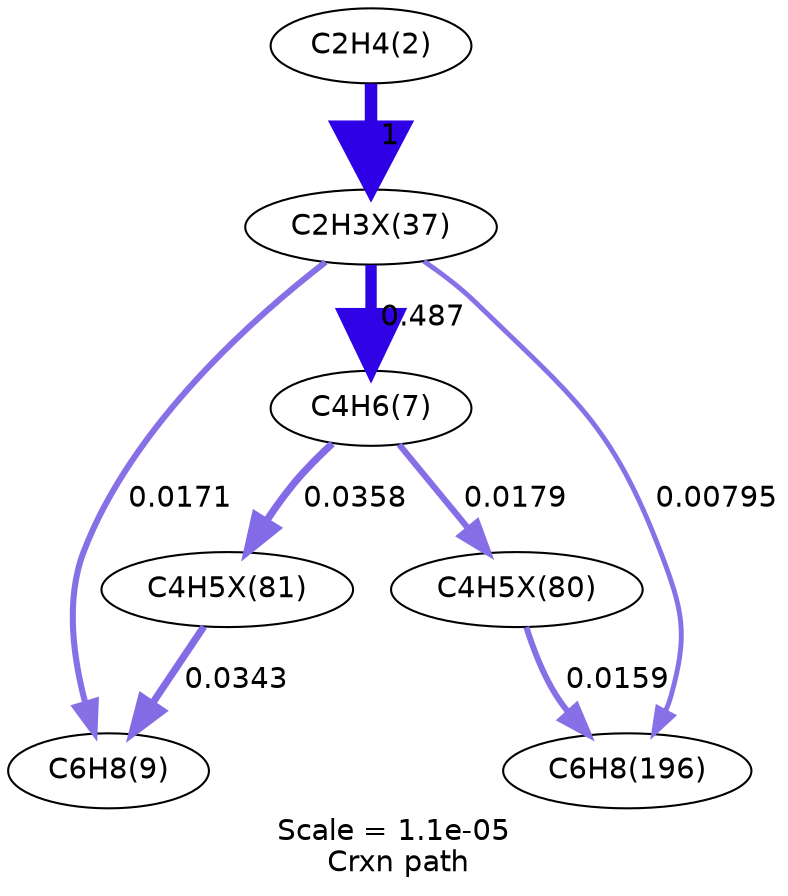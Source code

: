 digraph reaction_paths {
center=1;
s5 -> s25[fontname="Helvetica", style="setlinewidth(6)", arrowsize=3, color="0.7, 1.5, 0.9"
, label=" 1"];
s25 -> s8[fontname="Helvetica", style="setlinewidth(5.46)", arrowsize=2.73, color="0.7, 0.987, 0.9"
, label=" 0.487"];
s25 -> s9[fontname="Helvetica", style="setlinewidth(2.93)", arrowsize=1.46, color="0.7, 0.517, 0.9"
, label=" 0.0171"];
s25 -> s10[fontname="Helvetica", style="setlinewidth(2.35)", arrowsize=1.18, color="0.7, 0.508, 0.9"
, label=" 0.00795"];
s8 -> s27[fontname="Helvetica", style="setlinewidth(3.49)", arrowsize=1.74, color="0.7, 0.536, 0.9"
, label=" 0.0358"];
s8 -> s26[fontname="Helvetica", style="setlinewidth(2.96)", arrowsize=1.48, color="0.7, 0.518, 0.9"
, label=" 0.0179"];
s27 -> s9[fontname="Helvetica", style="setlinewidth(3.45)", arrowsize=1.73, color="0.7, 0.534, 0.9"
, label=" 0.0343"];
s26 -> s10[fontname="Helvetica", style="setlinewidth(2.87)", arrowsize=1.44, color="0.7, 0.516, 0.9"
, label=" 0.0159"];
s5 [ fontname="Helvetica", label="C2H4(2)"];
s8 [ fontname="Helvetica", label="C4H6(7)"];
s9 [ fontname="Helvetica", label="C6H8(9)"];
s10 [ fontname="Helvetica", label="C6H8(196)"];
s25 [ fontname="Helvetica", label="C2H3X(37)"];
s26 [ fontname="Helvetica", label="C4H5X(80)"];
s27 [ fontname="Helvetica", label="C4H5X(81)"];
 label = "Scale = 1.1e-05\l Crxn path";
 fontname = "Helvetica";
}
